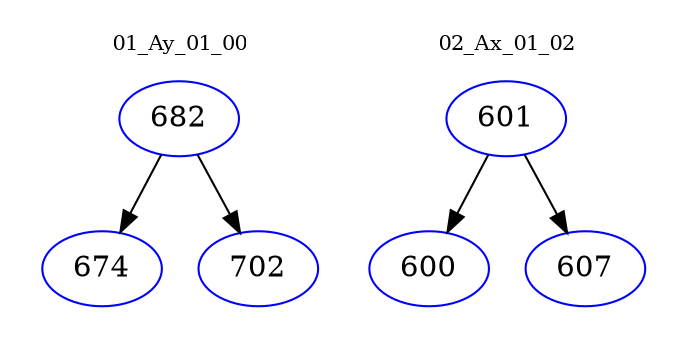 digraph{
subgraph cluster_0 {
color = white
label = "01_Ay_01_00";
fontsize=10;
T0_682 [label="682", color="blue"]
T0_682 -> T0_674 [color="black"]
T0_674 [label="674", color="blue"]
T0_682 -> T0_702 [color="black"]
T0_702 [label="702", color="blue"]
}
subgraph cluster_1 {
color = white
label = "02_Ax_01_02";
fontsize=10;
T1_601 [label="601", color="blue"]
T1_601 -> T1_600 [color="black"]
T1_600 [label="600", color="blue"]
T1_601 -> T1_607 [color="black"]
T1_607 [label="607", color="blue"]
}
}
